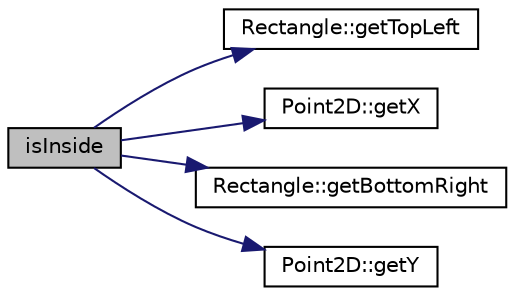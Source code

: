 digraph "isInside"
{
  edge [fontname="Helvetica",fontsize="10",labelfontname="Helvetica",labelfontsize="10"];
  node [fontname="Helvetica",fontsize="10",shape=record];
  rankdir="LR";
  Node1 [label="isInside",height=0.2,width=0.4,color="black", fillcolor="grey75", style="filled", fontcolor="black"];
  Node1 -> Node2 [color="midnightblue",fontsize="10",style="solid"];
  Node2 [label="Rectangle::getTopLeft",height=0.2,width=0.4,color="black", fillcolor="white", style="filled",URL="$classRectangle.html#a6aeadc63b82f3c2efbbbd57041fb32e3",tooltip="Queries the top-left corner. "];
  Node1 -> Node3 [color="midnightblue",fontsize="10",style="solid"];
  Node3 [label="Point2D::getX",height=0.2,width=0.4,color="black", fillcolor="white", style="filled",URL="$classPoint2D.html#a6cff00d11a53dc1af436225f02bc324b",tooltip="Queries the X coordinate. "];
  Node1 -> Node4 [color="midnightblue",fontsize="10",style="solid"];
  Node4 [label="Rectangle::getBottomRight",height=0.2,width=0.4,color="black", fillcolor="white", style="filled",URL="$classRectangle.html#aa08d26c1548936bf1e6365f08f35cb27",tooltip="Queries the bottom-right corner. "];
  Node1 -> Node5 [color="midnightblue",fontsize="10",style="solid"];
  Node5 [label="Point2D::getY",height=0.2,width=0.4,color="black", fillcolor="white", style="filled",URL="$classPoint2D.html#a1b9e163b3642485c46a1f68c54d735fc",tooltip="Queries the Y coordinate. "];
}

